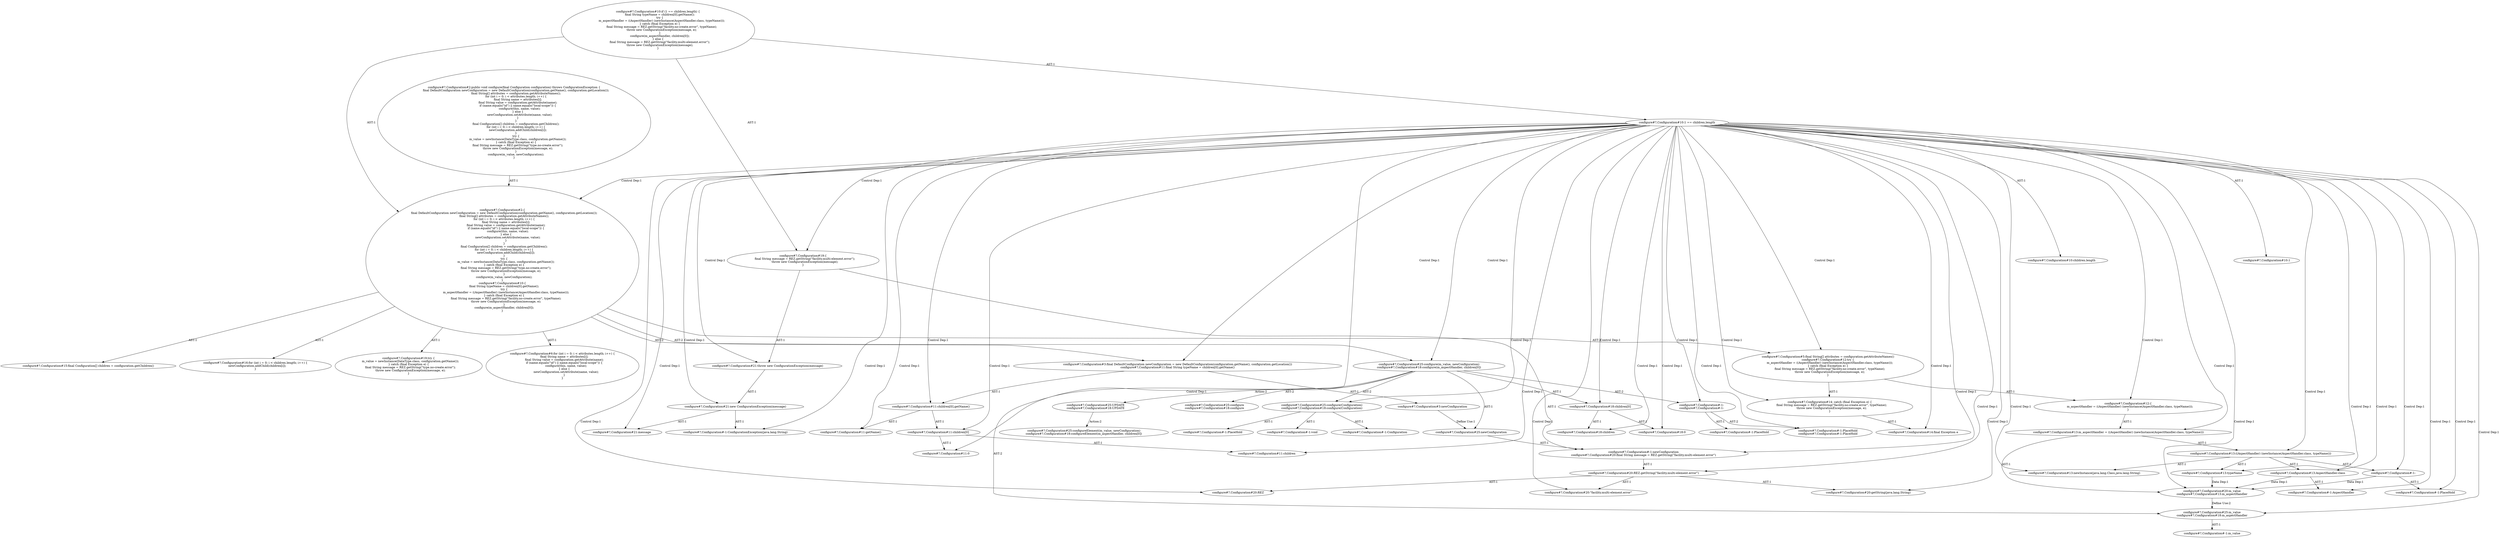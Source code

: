 digraph "Pattern" {
0 [label="configure#?,Configuration#25:UPDATE
configure#?,Configuration#18:UPDATE" shape=ellipse]
1 [label="configure#?,Configuration#25:configure(m_value, newConfiguration)
configure#?,Configuration#18:configure(m_aspectHandler, children[0])" shape=ellipse]
2 [label="configure#?,Configuration#2:\{
    final DefaultConfiguration newConfiguration = new DefaultConfiguration(configuration.getName(), configuration.getLocation());
    final String[] attributes = configuration.getAttributeNames();
    for (int i = 0; i < attributes.length; i++) \{
        final String name = attributes[i];
        final String value = configuration.getAttribute(name);
        if (name.equals(\"id\") || name.equals(\"local-scope\")) \{
            configure(this, name, value);
        \} else \{
            newConfiguration.setAttribute(name, value);
        \}
    \}
    final Configuration[] children = configuration.getChildren();
    for (int i = 0; i < children.length; i++) \{
        newConfiguration.addChild(children[i]);
    \}
    try \{
        m_value = newInstance(DataType.class, configuration.getName());
    \} catch (final Exception e) \{
        final String message = REZ.getString(\"type.no-create.error\");
        throw new ConfigurationException(message, e);
    \}
    configure(m_value, newConfiguration);
\}
configure#?,Configuration#10:\{
    final String typeName = children[0].getName();
    try \{
        m_aspectHandler = ((AspectHandler) (newInstance(AspectHandler.class, typeName)));
    \} catch (final Exception e) \{
        final String message = REZ.getString(\"facility.no-create.error\", typeName);
        throw new ConfigurationException(message, e);
    \}
    configure(m_aspectHandler, children[0]);
\}" shape=ellipse]
3 [label="configure#?,Configuration#2:public void configure(final Configuration configuration) throws ConfigurationException \{
    final DefaultConfiguration newConfiguration = new DefaultConfiguration(configuration.getName(), configuration.getLocation());
    final String[] attributes = configuration.getAttributeNames();
    for (int i = 0; i < attributes.length; i++) \{
        final String name = attributes[i];
        final String value = configuration.getAttribute(name);
        if (name.equals(\"id\") || name.equals(\"local-scope\")) \{
            configure(this, name, value);
        \} else \{
            newConfiguration.setAttribute(name, value);
        \}
    \}
    final Configuration[] children = configuration.getChildren();
    for (int i = 0; i < children.length; i++) \{
        newConfiguration.addChild(children[i]);
    \}
    try \{
        m_value = newInstance(DataType.class, configuration.getName());
    \} catch (final Exception e) \{
        final String message = REZ.getString(\"type.no-create.error\");
        throw new ConfigurationException(message, e);
    \}
    configure(m_value, newConfiguration);
\}" shape=ellipse]
4 [label="configure#?,Configuration#3:final DefaultConfiguration newConfiguration = new DefaultConfiguration(configuration.getName(), configuration.getLocation())
configure#?,Configuration#11:final String typeName = children[0].getName()" shape=ellipse]
5 [label="configure#?,Configuration#5:final String[] attributes = configuration.getAttributeNames()
configure#?,Configuration#12:try \{
    m_aspectHandler = ((AspectHandler) (newInstance(AspectHandler.class, typeName)));
\} catch (final Exception e) \{
    final String message = REZ.getString(\"facility.no-create.error\", typeName);
    throw new ConfigurationException(message, e);
\}" shape=ellipse]
6 [label="configure#?,Configuration#6:for (int i = 0; i < attributes.length; i++) \{
    final String name = attributes[i];
    final String value = configuration.getAttribute(name);
    if (name.equals(\"id\") || name.equals(\"local-scope\")) \{
        configure(this, name, value);
    \} else \{
        newConfiguration.setAttribute(name, value);
    \}
\}" shape=ellipse]
7 [label="configure#?,Configuration#15:final Configuration[] children = configuration.getChildren()" shape=ellipse]
8 [label="configure#?,Configuration#16:for (int i = 0; i < children.length; i++) \{
    newConfiguration.addChild(children[i]);
\}" shape=ellipse]
9 [label="configure#?,Configuration#19:try \{
    m_value = newInstance(DataType.class, configuration.getName());
\} catch (final Exception e) \{
    final String message = REZ.getString(\"type.no-create.error\");
    throw new ConfigurationException(message, e);
\}" shape=ellipse]
10 [label="configure#?,Configuration#25:configure
configure#?,Configuration#18:configure" shape=ellipse]
11 [label="configure#?,Configuration#-1:
configure#?,Configuration#-1:" shape=ellipse]
12 [label="configure#?,Configuration#-1:PlaceHold" shape=ellipse]
13 [label="configure#?,Configuration#-1:PlaceHold
configure#?,Configuration#-1:PlaceHold" shape=ellipse]
14 [label="configure#?,Configuration#25:configure(Configuration)
configure#?,Configuration#18:configure(Configuration)" shape=ellipse]
15 [label="configure#?,Configuration#-1:PlaceHold" shape=ellipse]
16 [label="configure#?,Configuration#-1:void" shape=ellipse]
17 [label="configure#?,Configuration#-1:Configuration" shape=ellipse]
18 [label="configure#?,Configuration#25:m_value
configure#?,Configuration#18:m_aspectHandler" shape=ellipse]
19 [label="configure#?,Configuration#20:m_value
configure#?,Configuration#13:m_aspectHandler" shape=ellipse]
20 [label="configure#?,Configuration#-1:m_value" shape=ellipse]
21 [label="configure#?,Configuration#25:newConfiguration" shape=ellipse]
22 [label="configure#?,Configuration#3:newConfiguration" shape=ellipse]
23 [label="configure#?,Configuration#-1:newConfiguration
configure#?,Configuration#20:final String message = REZ.getString(\"facility.multi-element.error\")" shape=ellipse]
24 [label="configure#?,Configuration#25:configureElement(m_value, newConfiguration)
configure#?,Configuration#18:configureElement(m_aspectHandler, children[0])" shape=ellipse]
25 [label="configure#?,Configuration#10:children.length" shape=ellipse]
26 [label="configure#?,Configuration#11:getName()" shape=ellipse]
27 [label="configure#?,Configuration#-1:AspectHandler" shape=ellipse]
28 [label="configure#?,Configuration#20:\"facility.multi-element.error\"" shape=ellipse]
29 [label="configure#?,Configuration#11:children[0]" shape=ellipse]
30 [label="configure#?,Configuration#18:children" shape=ellipse]
31 [label="configure#?,Configuration#11:0" shape=ellipse]
32 [label="configure#?,Configuration#-1:PlaceHold" shape=ellipse]
33 [label="configure#?,Configuration#13:AspectHandler.class" shape=ellipse]
34 [label="configure#?,Configuration#21:throw new ConfigurationException(message)" shape=ellipse]
35 [label="configure#?,Configuration#20:getString(java.lang.String)" shape=ellipse]
36 [label="configure#?,Configuration#21:message" shape=ellipse]
37 [label="configure#?,Configuration#12:\{
    m_aspectHandler = ((AspectHandler) (newInstance(AspectHandler.class, typeName)));
\}" shape=ellipse]
38 [label="configure#?,Configuration#13:m_aspectHandler = ((AspectHandler) (newInstance(AspectHandler.class, typeName)))" shape=ellipse]
39 [label="configure#?,Configuration#11:children[0].getName()" shape=ellipse]
40 [label="configure#?,Configuration#-1:ConfigurationException(java.lang.String)" shape=ellipse]
41 [label="configure#?,Configuration#10:if (1 == children.length) \{
    final String typeName = children[0].getName();
    try \{
        m_aspectHandler = ((AspectHandler) (newInstance(AspectHandler.class, typeName)));
    \} catch (final Exception e) \{
        final String message = REZ.getString(\"facility.no-create.error\", typeName);
        throw new ConfigurationException(message, e);
    \}
    configure(m_aspectHandler, children[0]);
\} else \{
    final String message = REZ.getString(\"facility.multi-element.error\");
    throw new ConfigurationException(message);
\}" shape=ellipse]
42 [label="configure#?,Configuration#13:typeName" shape=ellipse]
43 [label="configure#?,Configuration#21:new ConfigurationException(message)" shape=ellipse]
44 [label="configure#?,Configuration#14: catch (final Exception e) \{
    final String message = REZ.getString(\"facility.no-create.error\", typeName);
    throw new ConfigurationException(message, e);
\}" shape=ellipse]
45 [label="configure#?,Configuration#20:REZ" shape=ellipse]
46 [label="configure#?,Configuration#13:newInstance(java.lang.Class,java.lang.String)" shape=ellipse]
47 [label="configure#?,Configuration#10:1" shape=ellipse]
48 [label="configure#?,Configuration#14:final Exception e" shape=ellipse]
49 [label="configure#?,Configuration#10:1 == children.length" shape=ellipse]
50 [label="configure#?,Configuration#18:children[0]" shape=ellipse]
51 [label="configure#?,Configuration#11:children" shape=ellipse]
52 [label="configure#?,Configuration#13:((AspectHandler) (newInstance(AspectHandler.class, typeName)))" shape=ellipse]
53 [label="configure#?,Configuration#19:\{
    final String message = REZ.getString(\"facility.multi-element.error\");
    throw new ConfigurationException(message);
\}" shape=ellipse]
54 [label="configure#?,Configuration#-1:" shape=ellipse]
55 [label="configure#?,Configuration#20:REZ.getString(\"facility.multi-element.error\")" shape=ellipse]
56 [label="configure#?,Configuration#18:0" shape=ellipse]
0 -> 24 [label="Action:2"];
1 -> 0 [label="Action:2"];
1 -> 10 [label="AST:2"];
1 -> 11 [label="AST:2"];
1 -> 14 [label="AST:2"];
1 -> 18 [label="AST:2"];
1 -> 21 [label="AST:1"];
1 -> 50 [label="AST:1"];
2 -> 1 [label="AST:2"];
2 -> 4 [label="AST:2"];
2 -> 5 [label="AST:2"];
2 -> 6 [label="AST:1"];
2 -> 7 [label="AST:1"];
2 -> 8 [label="AST:1"];
2 -> 9 [label="AST:1"];
3 -> 2 [label="AST:1"];
4 -> 22 [label="AST:1"];
4 -> 39 [label="AST:1"];
5 -> 37 [label="AST:1"];
5 -> 44 [label="AST:1"];
11 -> 12 [label="AST:1"];
11 -> 13 [label="AST:2"];
14 -> 15 [label="AST:1"];
14 -> 16 [label="AST:1"];
14 -> 17 [label="AST:1"];
18 -> 20 [label="AST:1"];
19 -> 18 [label="Define Use:2"];
21 -> 23 [label="AST:1"];
22 -> 21 [label="Define Use:1"];
23 -> 55 [label="AST:1"];
29 -> 51 [label="AST:1"];
29 -> 31 [label="AST:1"];
33 -> 27 [label="AST:1"];
33 -> 19 [label="Data Dep:1"];
34 -> 43 [label="AST:1"];
37 -> 38 [label="AST:1"];
38 -> 19 [label="AST:1"];
38 -> 52 [label="AST:1"];
39 -> 26 [label="AST:1"];
39 -> 29 [label="AST:1"];
41 -> 49 [label="AST:1"];
41 -> 2 [label="AST:1"];
41 -> 53 [label="AST:1"];
42 -> 19 [label="Data Dep:1"];
43 -> 36 [label="AST:1"];
43 -> 40 [label="AST:1"];
44 -> 48 [label="AST:1"];
49 -> 25 [label="AST:1"];
49 -> 26 [label="Control Dep:1"];
49 -> 27 [label="Control Dep:1"];
49 -> 28 [label="Control Dep:1"];
49 -> 29 [label="Control Dep:1"];
49 -> 30 [label="Control Dep:1"];
49 -> 31 [label="Control Dep:1"];
49 -> 32 [label="Control Dep:1"];
49 -> 33 [label="Control Dep:1"];
49 -> 34 [label="Control Dep:1"];
49 -> 35 [label="Control Dep:1"];
49 -> 36 [label="Control Dep:1"];
49 -> 37 [label="Control Dep:1"];
49 -> 38 [label="Control Dep:1"];
49 -> 39 [label="Control Dep:1"];
49 -> 40 [label="Control Dep:1"];
49 -> 42 [label="Control Dep:1"];
49 -> 43 [label="Control Dep:1"];
49 -> 44 [label="Control Dep:1"];
49 -> 45 [label="Control Dep:1"];
49 -> 46 [label="Control Dep:1"];
49 -> 47 [label="AST:1"];
49 -> 48 [label="Control Dep:1"];
49 -> 2 [label="Control Dep:1"];
49 -> 4 [label="Control Dep:1"];
49 -> 51 [label="Control Dep:1"];
49 -> 5 [label="Control Dep:1"];
49 -> 19 [label="Control Dep:1"];
49 -> 52 [label="Control Dep:1"];
49 -> 54 [label="Control Dep:1"];
49 -> 1 [label="Control Dep:1"];
49 -> 14 [label="Control Dep:1"];
49 -> 11 [label="Control Dep:1"];
49 -> 13 [label="Control Dep:1"];
49 -> 18 [label="Control Dep:1"];
49 -> 50 [label="Control Dep:1"];
49 -> 56 [label="Control Dep:1"];
49 -> 53 [label="Control Dep:1"];
49 -> 23 [label="Control Dep:1"];
49 -> 55 [label="Control Dep:1"];
50 -> 30 [label="AST:1"];
50 -> 56 [label="AST:1"];
52 -> 33 [label="AST:1"];
52 -> 42 [label="AST:1"];
52 -> 46 [label="AST:1"];
52 -> 54 [label="AST:1"];
53 -> 34 [label="AST:1"];
53 -> 23 [label="AST:1"];
54 -> 32 [label="AST:1"];
54 -> 19 [label="Data Dep:1"];
55 -> 28 [label="AST:1"];
55 -> 35 [label="AST:1"];
55 -> 45 [label="AST:1"];
}